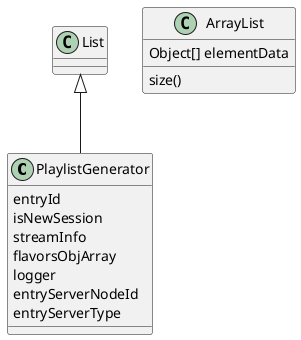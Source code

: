 @startuml

'abstract class AbstractList
'abstract AbstractCollection
'interface List
'interface Collection

class PlaylistGenerator {
    entryId
    isNewSession
    streamInfo
    flavorsObjArray
    logger
    entryServerNodeId
    entryServerType
}

List <|-- PlaylistGenerator
'Collection <|-- AbstractCollection

'Collection <|- List
'AbstractCollection <|- AbstractList
'AbstractList <|-- ArrayList

class ArrayList {
Object[] elementData
size()
}

'enum TimeUnit {
'DAYS
'HOURS
'MINUTES
'}

@enduml